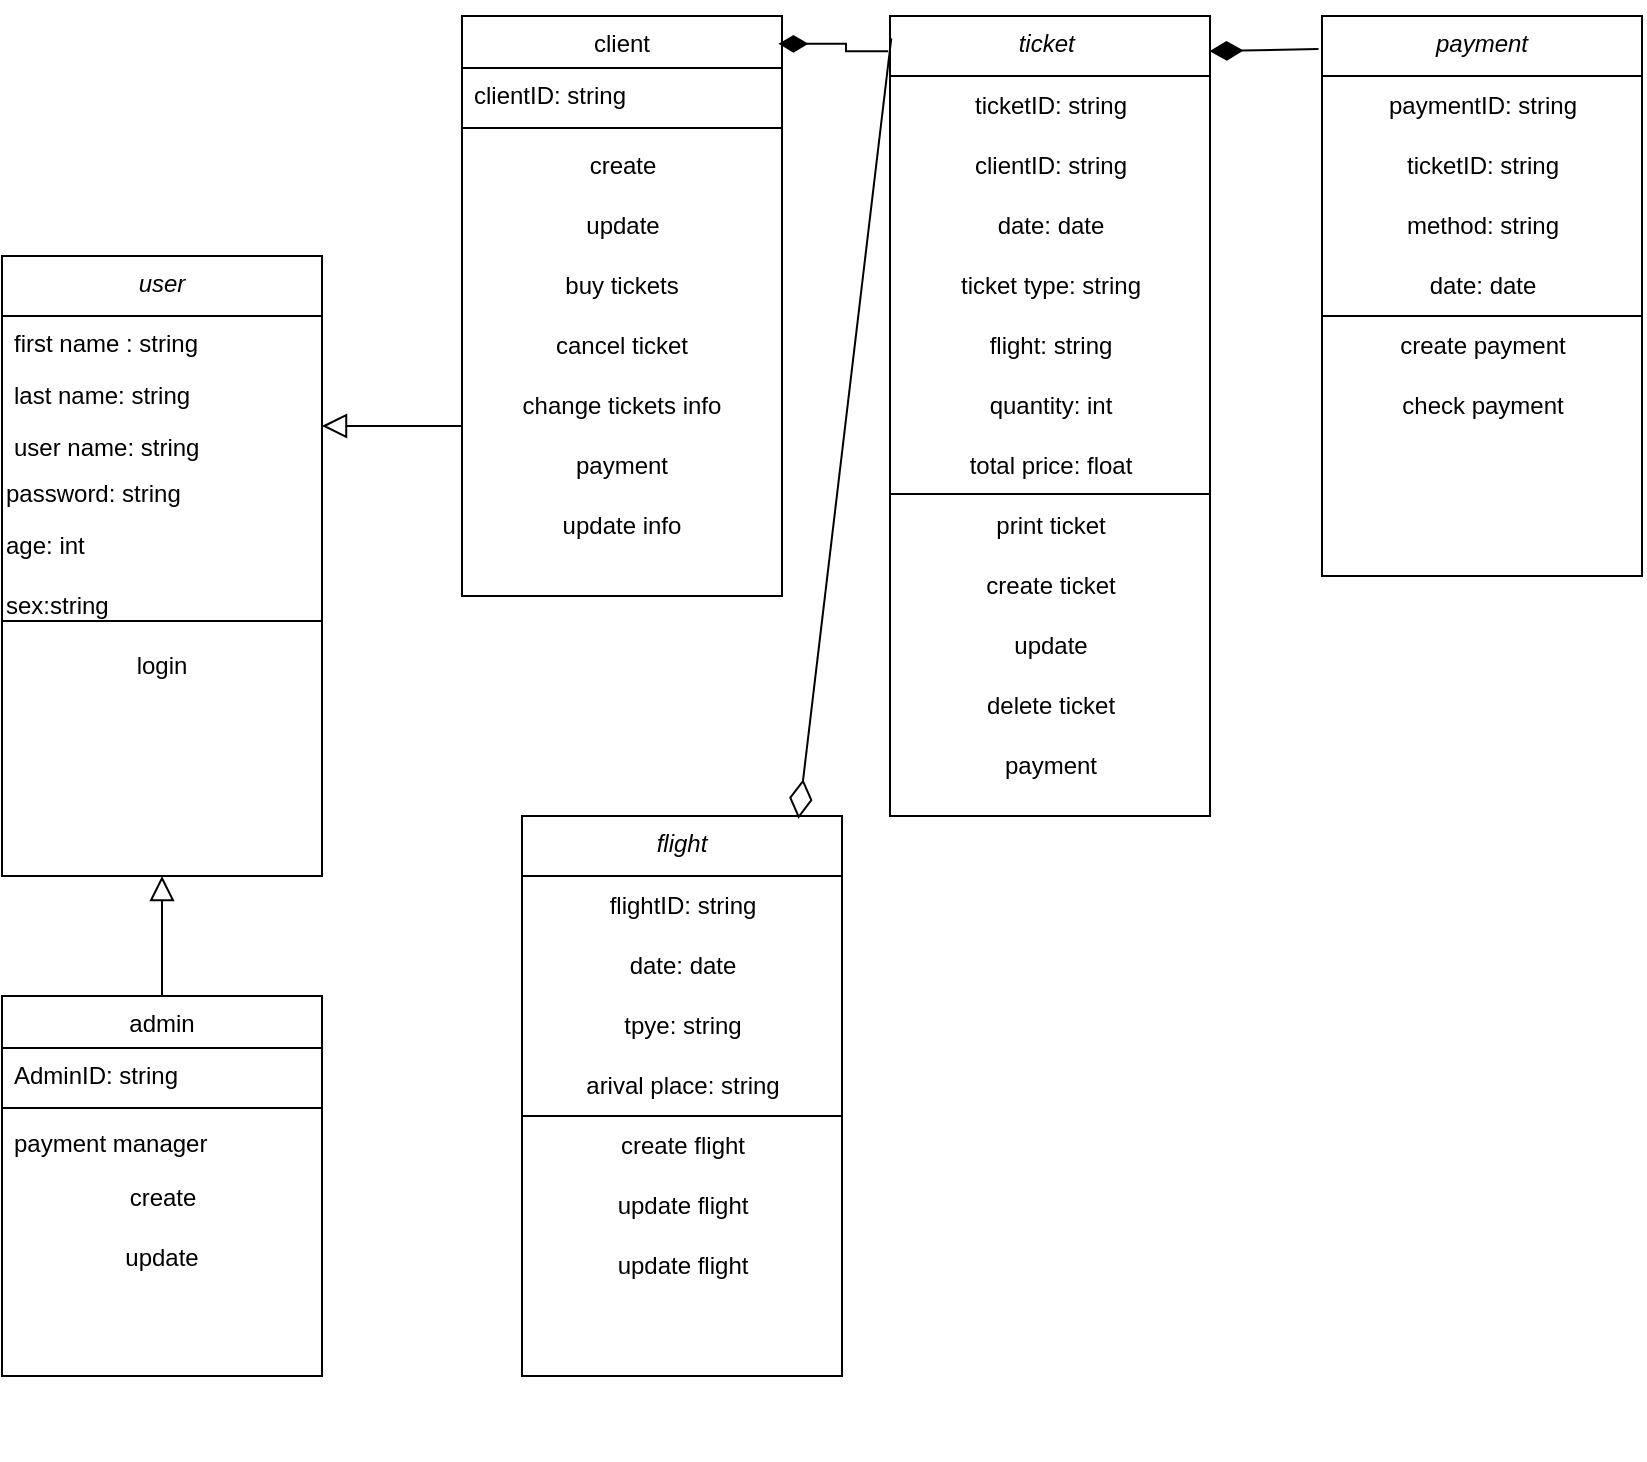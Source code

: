 <mxfile version="21.2.3" type="github">
  <diagram id="C5RBs43oDa-KdzZeNtuy" name="Page-1">
    <mxGraphModel dx="1994" dy="1815" grid="1" gridSize="10" guides="1" tooltips="1" connect="1" arrows="1" fold="1" page="1" pageScale="1" pageWidth="827" pageHeight="1169" math="0" shadow="0">
      <root>
        <mxCell id="WIyWlLk6GJQsqaUBKTNV-0" />
        <mxCell id="WIyWlLk6GJQsqaUBKTNV-1" parent="WIyWlLk6GJQsqaUBKTNV-0" />
        <mxCell id="zkfFHV4jXpPFQw0GAbJ--0" value="user" style="swimlane;fontStyle=2;align=center;verticalAlign=top;childLayout=stackLayout;horizontal=1;startSize=30;horizontalStack=0;resizeParent=1;resizeLast=0;collapsible=1;marginBottom=0;rounded=0;shadow=0;strokeWidth=1;" parent="WIyWlLk6GJQsqaUBKTNV-1" vertex="1">
          <mxGeometry x="-110" y="-430" width="160" height="310" as="geometry">
            <mxRectangle x="230" y="140" width="160" height="26" as="alternateBounds" />
          </mxGeometry>
        </mxCell>
        <mxCell id="zkfFHV4jXpPFQw0GAbJ--1" value="first name : string" style="text;align=left;verticalAlign=top;spacingLeft=4;spacingRight=4;overflow=hidden;rotatable=0;points=[[0,0.5],[1,0.5]];portConstraint=eastwest;" parent="zkfFHV4jXpPFQw0GAbJ--0" vertex="1">
          <mxGeometry y="30" width="160" height="26" as="geometry" />
        </mxCell>
        <mxCell id="zkfFHV4jXpPFQw0GAbJ--2" value="last name: string" style="text;align=left;verticalAlign=top;spacingLeft=4;spacingRight=4;overflow=hidden;rotatable=0;points=[[0,0.5],[1,0.5]];portConstraint=eastwest;rounded=0;shadow=0;html=0;" parent="zkfFHV4jXpPFQw0GAbJ--0" vertex="1">
          <mxGeometry y="56" width="160" height="26" as="geometry" />
        </mxCell>
        <mxCell id="zkfFHV4jXpPFQw0GAbJ--3" value="user name: string" style="text;align=left;verticalAlign=top;spacingLeft=4;spacingRight=4;overflow=hidden;rotatable=0;points=[[0,0.5],[1,0.5]];portConstraint=eastwest;rounded=0;shadow=0;html=0;" parent="zkfFHV4jXpPFQw0GAbJ--0" vertex="1">
          <mxGeometry y="82" width="160" height="26" as="geometry" />
        </mxCell>
        <mxCell id="0gSIe0dTJ3hI21bmTc2h-1" value="password: string" style="text;strokeColor=none;align=left;fillColor=none;html=1;verticalAlign=middle;whiteSpace=wrap;rounded=0;" parent="zkfFHV4jXpPFQw0GAbJ--0" vertex="1">
          <mxGeometry y="108" width="160" height="22" as="geometry" />
        </mxCell>
        <mxCell id="0gSIe0dTJ3hI21bmTc2h-8" value="age: int" style="text;strokeColor=none;align=left;fillColor=none;html=1;verticalAlign=middle;whiteSpace=wrap;rounded=0;" parent="zkfFHV4jXpPFQw0GAbJ--0" vertex="1">
          <mxGeometry y="130" width="160" height="30" as="geometry" />
        </mxCell>
        <mxCell id="0gSIe0dTJ3hI21bmTc2h-9" value="sex:string" style="text;strokeColor=none;align=left;fillColor=none;html=1;verticalAlign=middle;whiteSpace=wrap;rounded=0;" parent="zkfFHV4jXpPFQw0GAbJ--0" vertex="1">
          <mxGeometry y="160" width="160" height="30" as="geometry" />
        </mxCell>
        <mxCell id="0gSIe0dTJ3hI21bmTc2h-7" value="" style="endArrow=none;html=1;rounded=0;exitX=0;exitY=0.75;exitDx=0;exitDy=0;entryX=1;entryY=0.75;entryDx=0;entryDy=0;" parent="zkfFHV4jXpPFQw0GAbJ--0" source="0gSIe0dTJ3hI21bmTc2h-9" target="0gSIe0dTJ3hI21bmTc2h-9" edge="1">
          <mxGeometry width="50" height="50" relative="1" as="geometry">
            <mxPoint x="180" y="310" as="sourcePoint" />
            <mxPoint x="160" y="233" as="targetPoint" />
            <Array as="points" />
          </mxGeometry>
        </mxCell>
        <mxCell id="0gSIe0dTJ3hI21bmTc2h-12" value="login" style="text;strokeColor=none;align=center;fillColor=none;html=1;verticalAlign=middle;whiteSpace=wrap;rounded=0;" parent="zkfFHV4jXpPFQw0GAbJ--0" vertex="1">
          <mxGeometry y="190" width="160" height="30" as="geometry" />
        </mxCell>
        <mxCell id="zkfFHV4jXpPFQw0GAbJ--6" value="admin" style="swimlane;fontStyle=0;align=center;verticalAlign=top;childLayout=stackLayout;horizontal=1;startSize=26;horizontalStack=0;resizeParent=1;resizeLast=0;collapsible=1;marginBottom=0;rounded=0;shadow=0;strokeWidth=1;" parent="WIyWlLk6GJQsqaUBKTNV-1" vertex="1">
          <mxGeometry x="-110" y="-60" width="160" height="190" as="geometry">
            <mxRectangle x="130" y="380" width="160" height="26" as="alternateBounds" />
          </mxGeometry>
        </mxCell>
        <mxCell id="zkfFHV4jXpPFQw0GAbJ--8" value="AdminID: string" style="text;align=left;verticalAlign=top;spacingLeft=4;spacingRight=4;overflow=hidden;rotatable=0;points=[[0,0.5],[1,0.5]];portConstraint=eastwest;rounded=0;shadow=0;html=0;" parent="zkfFHV4jXpPFQw0GAbJ--6" vertex="1">
          <mxGeometry y="26" width="160" height="26" as="geometry" />
        </mxCell>
        <mxCell id="zkfFHV4jXpPFQw0GAbJ--9" value="" style="line;html=1;strokeWidth=1;align=left;verticalAlign=middle;spacingTop=-1;spacingLeft=3;spacingRight=3;rotatable=0;labelPosition=right;points=[];portConstraint=eastwest;" parent="zkfFHV4jXpPFQw0GAbJ--6" vertex="1">
          <mxGeometry y="52" width="160" height="8" as="geometry" />
        </mxCell>
        <mxCell id="zkfFHV4jXpPFQw0GAbJ--10" value="payment manager" style="text;align=left;verticalAlign=top;spacingLeft=4;spacingRight=4;overflow=hidden;rotatable=0;points=[[0,0.5],[1,0.5]];portConstraint=eastwest;fontStyle=0" parent="zkfFHV4jXpPFQw0GAbJ--6" vertex="1">
          <mxGeometry y="60" width="160" height="26" as="geometry" />
        </mxCell>
        <mxCell id="u1kH9IdFyBJ3f_GMtQhd-64" value="create" style="text;html=1;align=center;verticalAlign=middle;resizable=0;points=[];autosize=1;strokeColor=none;fillColor=none;" vertex="1" parent="zkfFHV4jXpPFQw0GAbJ--6">
          <mxGeometry y="86" width="160" height="30" as="geometry" />
        </mxCell>
        <mxCell id="u1kH9IdFyBJ3f_GMtQhd-66" value="update" style="text;strokeColor=none;align=center;fillColor=none;html=1;verticalAlign=middle;whiteSpace=wrap;rounded=0;" vertex="1" parent="zkfFHV4jXpPFQw0GAbJ--6">
          <mxGeometry y="116" width="160" height="30" as="geometry" />
        </mxCell>
        <mxCell id="zkfFHV4jXpPFQw0GAbJ--12" value="" style="endArrow=block;endSize=10;endFill=0;shadow=0;strokeWidth=1;rounded=0;edgeStyle=elbowEdgeStyle;elbow=vertical;" parent="WIyWlLk6GJQsqaUBKTNV-1" source="zkfFHV4jXpPFQw0GAbJ--6" target="zkfFHV4jXpPFQw0GAbJ--0" edge="1">
          <mxGeometry width="160" relative="1" as="geometry">
            <mxPoint x="200" y="203" as="sourcePoint" />
            <mxPoint x="200" y="203" as="targetPoint" />
          </mxGeometry>
        </mxCell>
        <mxCell id="zkfFHV4jXpPFQw0GAbJ--13" value="client" style="swimlane;fontStyle=0;align=center;verticalAlign=top;childLayout=stackLayout;horizontal=1;startSize=26;horizontalStack=0;resizeParent=1;resizeLast=0;collapsible=1;marginBottom=0;rounded=0;shadow=0;strokeWidth=1;" parent="WIyWlLk6GJQsqaUBKTNV-1" vertex="1">
          <mxGeometry x="120" y="-550" width="160" height="290" as="geometry">
            <mxRectangle x="340" y="380" width="170" height="26" as="alternateBounds" />
          </mxGeometry>
        </mxCell>
        <mxCell id="zkfFHV4jXpPFQw0GAbJ--14" value="clientID: string" style="text;align=left;verticalAlign=top;spacingLeft=4;spacingRight=4;overflow=hidden;rotatable=0;points=[[0,0.5],[1,0.5]];portConstraint=eastwest;" parent="zkfFHV4jXpPFQw0GAbJ--13" vertex="1">
          <mxGeometry y="26" width="160" height="26" as="geometry" />
        </mxCell>
        <mxCell id="zkfFHV4jXpPFQw0GAbJ--15" value="" style="line;html=1;strokeWidth=1;align=left;verticalAlign=middle;spacingTop=-1;spacingLeft=3;spacingRight=3;rotatable=0;labelPosition=right;points=[];portConstraint=eastwest;" parent="zkfFHV4jXpPFQw0GAbJ--13" vertex="1">
          <mxGeometry y="52" width="160" height="8" as="geometry" />
        </mxCell>
        <mxCell id="u1kH9IdFyBJ3f_GMtQhd-62" value="create" style="text;html=1;align=center;verticalAlign=middle;resizable=0;points=[];autosize=1;strokeColor=none;fillColor=none;" vertex="1" parent="zkfFHV4jXpPFQw0GAbJ--13">
          <mxGeometry y="60" width="160" height="30" as="geometry" />
        </mxCell>
        <mxCell id="u1kH9IdFyBJ3f_GMtQhd-63" value="update" style="text;html=1;align=center;verticalAlign=middle;resizable=0;points=[];autosize=1;strokeColor=none;fillColor=none;" vertex="1" parent="zkfFHV4jXpPFQw0GAbJ--13">
          <mxGeometry y="90" width="160" height="30" as="geometry" />
        </mxCell>
        <mxCell id="0gSIe0dTJ3hI21bmTc2h-13" value="buy tickets" style="text;strokeColor=none;align=center;fillColor=none;html=1;verticalAlign=middle;whiteSpace=wrap;rounded=0;" parent="zkfFHV4jXpPFQw0GAbJ--13" vertex="1">
          <mxGeometry y="120" width="160" height="30" as="geometry" />
        </mxCell>
        <mxCell id="0gSIe0dTJ3hI21bmTc2h-14" value="cancel ticket" style="text;strokeColor=none;align=center;fillColor=none;html=1;verticalAlign=middle;whiteSpace=wrap;rounded=0;" parent="zkfFHV4jXpPFQw0GAbJ--13" vertex="1">
          <mxGeometry y="150" width="160" height="30" as="geometry" />
        </mxCell>
        <mxCell id="0gSIe0dTJ3hI21bmTc2h-15" value="change tickets info" style="text;strokeColor=none;align=center;fillColor=none;html=1;verticalAlign=middle;whiteSpace=wrap;rounded=0;" parent="zkfFHV4jXpPFQw0GAbJ--13" vertex="1">
          <mxGeometry y="180" width="160" height="30" as="geometry" />
        </mxCell>
        <mxCell id="0gSIe0dTJ3hI21bmTc2h-16" value="payment" style="text;strokeColor=none;align=center;fillColor=none;html=1;verticalAlign=middle;whiteSpace=wrap;rounded=0;" parent="zkfFHV4jXpPFQw0GAbJ--13" vertex="1">
          <mxGeometry y="210" width="160" height="30" as="geometry" />
        </mxCell>
        <mxCell id="0gSIe0dTJ3hI21bmTc2h-18" value="update info" style="text;strokeColor=none;align=center;fillColor=none;html=1;verticalAlign=middle;whiteSpace=wrap;rounded=0;" parent="zkfFHV4jXpPFQw0GAbJ--13" vertex="1">
          <mxGeometry y="240" width="160" height="30" as="geometry" />
        </mxCell>
        <mxCell id="zkfFHV4jXpPFQw0GAbJ--16" value="" style="endArrow=block;endSize=10;endFill=0;shadow=0;strokeWidth=1;rounded=0;edgeStyle=elbowEdgeStyle;elbow=vertical;" parent="WIyWlLk6GJQsqaUBKTNV-1" source="zkfFHV4jXpPFQw0GAbJ--13" target="zkfFHV4jXpPFQw0GAbJ--0" edge="1">
          <mxGeometry width="160" relative="1" as="geometry">
            <mxPoint x="210" y="373" as="sourcePoint" />
            <mxPoint x="310" y="271" as="targetPoint" />
          </mxGeometry>
        </mxCell>
        <mxCell id="0gSIe0dTJ3hI21bmTc2h-4" value="" style="endArrow=none;html=1;rounded=0;" parent="WIyWlLk6GJQsqaUBKTNV-1" edge="1">
          <mxGeometry width="50" height="50" relative="1" as="geometry">
            <mxPoint x="210" y="170" as="sourcePoint" />
            <mxPoint x="210" y="170" as="targetPoint" />
          </mxGeometry>
        </mxCell>
        <mxCell id="0gSIe0dTJ3hI21bmTc2h-6" value="" style="endArrow=none;html=1;rounded=0;" parent="WIyWlLk6GJQsqaUBKTNV-1" edge="1">
          <mxGeometry width="50" height="50" relative="1" as="geometry">
            <mxPoint x="370" y="170" as="sourcePoint" />
            <mxPoint x="370" y="170" as="targetPoint" />
          </mxGeometry>
        </mxCell>
        <mxCell id="u1kH9IdFyBJ3f_GMtQhd-0" value="payment" style="swimlane;fontStyle=2;align=center;verticalAlign=top;childLayout=stackLayout;horizontal=1;startSize=30;horizontalStack=0;resizeParent=1;resizeLast=0;collapsible=1;marginBottom=0;rounded=0;shadow=0;strokeWidth=1;" vertex="1" parent="WIyWlLk6GJQsqaUBKTNV-1">
          <mxGeometry x="550" y="-550" width="160" height="280" as="geometry">
            <mxRectangle x="230" y="140" width="160" height="26" as="alternateBounds" />
          </mxGeometry>
        </mxCell>
        <mxCell id="u1kH9IdFyBJ3f_GMtQhd-10" value="paymentID: string" style="text;html=1;align=center;verticalAlign=middle;resizable=0;points=[];autosize=1;strokeColor=none;fillColor=none;" vertex="1" parent="u1kH9IdFyBJ3f_GMtQhd-0">
          <mxGeometry y="30" width="160" height="30" as="geometry" />
        </mxCell>
        <mxCell id="u1kH9IdFyBJ3f_GMtQhd-39" value="ticketID: string" style="text;html=1;align=center;verticalAlign=middle;resizable=0;points=[];autosize=1;strokeColor=none;fillColor=none;" vertex="1" parent="u1kH9IdFyBJ3f_GMtQhd-0">
          <mxGeometry y="60" width="160" height="30" as="geometry" />
        </mxCell>
        <mxCell id="u1kH9IdFyBJ3f_GMtQhd-40" value="method: string" style="text;html=1;align=center;verticalAlign=middle;resizable=0;points=[];autosize=1;strokeColor=none;fillColor=none;" vertex="1" parent="u1kH9IdFyBJ3f_GMtQhd-0">
          <mxGeometry y="90" width="160" height="30" as="geometry" />
        </mxCell>
        <mxCell id="u1kH9IdFyBJ3f_GMtQhd-41" value="date: date" style="text;html=1;align=center;verticalAlign=middle;resizable=0;points=[];autosize=1;strokeColor=none;fillColor=none;" vertex="1" parent="u1kH9IdFyBJ3f_GMtQhd-0">
          <mxGeometry y="120" width="160" height="30" as="geometry" />
        </mxCell>
        <mxCell id="u1kH9IdFyBJ3f_GMtQhd-7" value="" style="endArrow=none;html=1;rounded=0;exitX=0;exitY=0.75;exitDx=0;exitDy=0;entryX=1;entryY=0.75;entryDx=0;entryDy=0;" edge="1" parent="u1kH9IdFyBJ3f_GMtQhd-0">
          <mxGeometry width="50" height="50" relative="1" as="geometry">
            <mxPoint y="150" as="sourcePoint" />
            <mxPoint x="160" y="150" as="targetPoint" />
            <Array as="points" />
          </mxGeometry>
        </mxCell>
        <mxCell id="u1kH9IdFyBJ3f_GMtQhd-43" value="create payment" style="text;html=1;align=center;verticalAlign=middle;resizable=0;points=[];autosize=1;strokeColor=none;fillColor=none;" vertex="1" parent="u1kH9IdFyBJ3f_GMtQhd-0">
          <mxGeometry y="150" width="160" height="30" as="geometry" />
        </mxCell>
        <mxCell id="u1kH9IdFyBJ3f_GMtQhd-44" value="check payment" style="text;html=1;align=center;verticalAlign=middle;resizable=0;points=[];autosize=1;strokeColor=none;fillColor=none;" vertex="1" parent="u1kH9IdFyBJ3f_GMtQhd-0">
          <mxGeometry y="180" width="160" height="30" as="geometry" />
        </mxCell>
        <mxCell id="u1kH9IdFyBJ3f_GMtQhd-18" value="ticket " style="swimlane;fontStyle=2;align=center;verticalAlign=top;childLayout=stackLayout;horizontal=1;startSize=30;horizontalStack=0;resizeParent=1;resizeLast=0;collapsible=1;marginBottom=0;rounded=0;shadow=0;strokeWidth=1;" vertex="1" parent="WIyWlLk6GJQsqaUBKTNV-1">
          <mxGeometry x="334" y="-550" width="160" height="400" as="geometry">
            <mxRectangle x="230" y="140" width="160" height="26" as="alternateBounds" />
          </mxGeometry>
        </mxCell>
        <mxCell id="u1kH9IdFyBJ3f_GMtQhd-19" value="ticketID: string" style="text;html=1;align=center;verticalAlign=middle;resizable=0;points=[];autosize=1;strokeColor=none;fillColor=none;" vertex="1" parent="u1kH9IdFyBJ3f_GMtQhd-18">
          <mxGeometry y="30" width="160" height="30" as="geometry" />
        </mxCell>
        <mxCell id="u1kH9IdFyBJ3f_GMtQhd-23" value="clientID: string" style="text;html=1;align=center;verticalAlign=middle;resizable=0;points=[];autosize=1;strokeColor=none;fillColor=none;" vertex="1" parent="u1kH9IdFyBJ3f_GMtQhd-18">
          <mxGeometry y="60" width="160" height="30" as="geometry" />
        </mxCell>
        <mxCell id="u1kH9IdFyBJ3f_GMtQhd-24" value="date: date" style="text;html=1;align=center;verticalAlign=middle;resizable=0;points=[];autosize=1;strokeColor=none;fillColor=none;" vertex="1" parent="u1kH9IdFyBJ3f_GMtQhd-18">
          <mxGeometry y="90" width="160" height="30" as="geometry" />
        </mxCell>
        <mxCell id="u1kH9IdFyBJ3f_GMtQhd-25" value="ticket type: string" style="text;html=1;align=center;verticalAlign=middle;resizable=0;points=[];autosize=1;strokeColor=none;fillColor=none;" vertex="1" parent="u1kH9IdFyBJ3f_GMtQhd-18">
          <mxGeometry y="120" width="160" height="30" as="geometry" />
        </mxCell>
        <mxCell id="u1kH9IdFyBJ3f_GMtQhd-26" value="flight: string" style="text;html=1;align=center;verticalAlign=middle;resizable=0;points=[];autosize=1;strokeColor=none;fillColor=none;" vertex="1" parent="u1kH9IdFyBJ3f_GMtQhd-18">
          <mxGeometry y="150" width="160" height="30" as="geometry" />
        </mxCell>
        <mxCell id="u1kH9IdFyBJ3f_GMtQhd-27" value="quantity: int" style="text;html=1;align=center;verticalAlign=middle;resizable=0;points=[];autosize=1;strokeColor=none;fillColor=none;" vertex="1" parent="u1kH9IdFyBJ3f_GMtQhd-18">
          <mxGeometry y="180" width="160" height="30" as="geometry" />
        </mxCell>
        <mxCell id="u1kH9IdFyBJ3f_GMtQhd-29" value="total price: float" style="text;html=1;align=center;verticalAlign=middle;resizable=0;points=[];autosize=1;strokeColor=none;fillColor=none;" vertex="1" parent="u1kH9IdFyBJ3f_GMtQhd-18">
          <mxGeometry y="210" width="160" height="30" as="geometry" />
        </mxCell>
        <mxCell id="u1kH9IdFyBJ3f_GMtQhd-20" value="" style="endArrow=none;html=1;rounded=0;exitX=0;exitY=0.75;exitDx=0;exitDy=0;entryX=1;entryY=0.75;entryDx=0;entryDy=0;" edge="1" parent="u1kH9IdFyBJ3f_GMtQhd-18">
          <mxGeometry width="50" height="50" relative="1" as="geometry">
            <mxPoint y="239" as="sourcePoint" />
            <mxPoint x="160" y="239" as="targetPoint" />
            <Array as="points" />
          </mxGeometry>
        </mxCell>
        <mxCell id="u1kH9IdFyBJ3f_GMtQhd-32" value="print ticket" style="text;html=1;align=center;verticalAlign=middle;resizable=0;points=[];autosize=1;strokeColor=none;fillColor=none;" vertex="1" parent="u1kH9IdFyBJ3f_GMtQhd-18">
          <mxGeometry y="240" width="160" height="30" as="geometry" />
        </mxCell>
        <mxCell id="u1kH9IdFyBJ3f_GMtQhd-33" value="create ticket" style="text;html=1;align=center;verticalAlign=middle;resizable=0;points=[];autosize=1;strokeColor=none;fillColor=none;" vertex="1" parent="u1kH9IdFyBJ3f_GMtQhd-18">
          <mxGeometry y="270" width="160" height="30" as="geometry" />
        </mxCell>
        <mxCell id="u1kH9IdFyBJ3f_GMtQhd-34" value="update" style="text;html=1;align=center;verticalAlign=middle;resizable=0;points=[];autosize=1;strokeColor=none;fillColor=none;" vertex="1" parent="u1kH9IdFyBJ3f_GMtQhd-18">
          <mxGeometry y="300" width="160" height="30" as="geometry" />
        </mxCell>
        <mxCell id="u1kH9IdFyBJ3f_GMtQhd-35" value="delete ticket" style="text;html=1;align=center;verticalAlign=middle;resizable=0;points=[];autosize=1;strokeColor=none;fillColor=none;" vertex="1" parent="u1kH9IdFyBJ3f_GMtQhd-18">
          <mxGeometry y="330" width="160" height="30" as="geometry" />
        </mxCell>
        <mxCell id="u1kH9IdFyBJ3f_GMtQhd-38" value="payment" style="text;html=1;align=center;verticalAlign=middle;resizable=0;points=[];autosize=1;strokeColor=none;fillColor=none;" vertex="1" parent="u1kH9IdFyBJ3f_GMtQhd-18">
          <mxGeometry y="360" width="160" height="30" as="geometry" />
        </mxCell>
        <mxCell id="u1kH9IdFyBJ3f_GMtQhd-45" value="" style="endArrow=diamondThin;html=1;rounded=0;entryX=0.999;entryY=0.044;entryDx=0;entryDy=0;exitX=-0.011;exitY=0.059;exitDx=0;exitDy=0;exitPerimeter=0;entryPerimeter=0;endFill=1;endSize=14;" edge="1" parent="WIyWlLk6GJQsqaUBKTNV-1" source="u1kH9IdFyBJ3f_GMtQhd-0" target="u1kH9IdFyBJ3f_GMtQhd-18">
          <mxGeometry width="50" height="50" relative="1" as="geometry">
            <mxPoint x="390" y="-240" as="sourcePoint" />
            <mxPoint x="440" y="-290" as="targetPoint" />
          </mxGeometry>
        </mxCell>
        <mxCell id="u1kH9IdFyBJ3f_GMtQhd-37" style="edgeStyle=orthogonalEdgeStyle;orthogonalLoop=1;jettySize=auto;html=1;exitX=-0.006;exitY=0.044;exitDx=0;exitDy=0;entryX=0.989;entryY=0.048;entryDx=0;entryDy=0;entryPerimeter=0;rounded=0;endWidth=12;endArrow=diamondThin;endFill=1;strokeWidth=1;endSize=12;exitPerimeter=0;" edge="1" parent="WIyWlLk6GJQsqaUBKTNV-1" source="u1kH9IdFyBJ3f_GMtQhd-18" target="zkfFHV4jXpPFQw0GAbJ--13">
          <mxGeometry relative="1" as="geometry" />
        </mxCell>
        <mxCell id="u1kH9IdFyBJ3f_GMtQhd-46" value="flight" style="swimlane;fontStyle=2;align=center;verticalAlign=top;childLayout=stackLayout;horizontal=1;startSize=30;horizontalStack=0;resizeParent=1;resizeLast=0;collapsible=1;marginBottom=0;rounded=0;shadow=0;strokeWidth=1;" vertex="1" parent="WIyWlLk6GJQsqaUBKTNV-1">
          <mxGeometry x="150" y="-150" width="160" height="280" as="geometry">
            <mxRectangle x="230" y="140" width="160" height="26" as="alternateBounds" />
          </mxGeometry>
        </mxCell>
        <mxCell id="u1kH9IdFyBJ3f_GMtQhd-47" value="flightID: string" style="text;html=1;align=center;verticalAlign=middle;resizable=0;points=[];autosize=1;strokeColor=none;fillColor=none;" vertex="1" parent="u1kH9IdFyBJ3f_GMtQhd-46">
          <mxGeometry y="30" width="160" height="30" as="geometry" />
        </mxCell>
        <mxCell id="u1kH9IdFyBJ3f_GMtQhd-50" value="date: date" style="text;html=1;align=center;verticalAlign=middle;resizable=0;points=[];autosize=1;strokeColor=none;fillColor=none;" vertex="1" parent="u1kH9IdFyBJ3f_GMtQhd-46">
          <mxGeometry y="60" width="160" height="30" as="geometry" />
        </mxCell>
        <mxCell id="u1kH9IdFyBJ3f_GMtQhd-51" value="" style="endArrow=none;html=1;rounded=0;exitX=0;exitY=0.75;exitDx=0;exitDy=0;entryX=1;entryY=0.75;entryDx=0;entryDy=0;" edge="1" parent="u1kH9IdFyBJ3f_GMtQhd-46">
          <mxGeometry width="50" height="50" relative="1" as="geometry">
            <mxPoint y="150" as="sourcePoint" />
            <mxPoint x="160" y="150" as="targetPoint" />
            <Array as="points" />
          </mxGeometry>
        </mxCell>
        <mxCell id="u1kH9IdFyBJ3f_GMtQhd-54" value="tpye: string" style="text;html=1;align=center;verticalAlign=middle;resizable=0;points=[];autosize=1;strokeColor=none;fillColor=none;" vertex="1" parent="u1kH9IdFyBJ3f_GMtQhd-46">
          <mxGeometry y="90" width="160" height="30" as="geometry" />
        </mxCell>
        <mxCell id="u1kH9IdFyBJ3f_GMtQhd-55" value="arival place: string" style="text;html=1;align=center;verticalAlign=middle;resizable=0;points=[];autosize=1;strokeColor=none;fillColor=none;" vertex="1" parent="u1kH9IdFyBJ3f_GMtQhd-46">
          <mxGeometry y="120" width="160" height="30" as="geometry" />
        </mxCell>
        <mxCell id="u1kH9IdFyBJ3f_GMtQhd-56" value="create flight" style="text;html=1;align=center;verticalAlign=middle;resizable=0;points=[];autosize=1;strokeColor=none;fillColor=none;" vertex="1" parent="u1kH9IdFyBJ3f_GMtQhd-46">
          <mxGeometry y="150" width="160" height="30" as="geometry" />
        </mxCell>
        <mxCell id="u1kH9IdFyBJ3f_GMtQhd-58" value="update flight" style="text;html=1;align=center;verticalAlign=middle;resizable=0;points=[];autosize=1;strokeColor=none;fillColor=none;" vertex="1" parent="u1kH9IdFyBJ3f_GMtQhd-46">
          <mxGeometry y="180" width="160" height="30" as="geometry" />
        </mxCell>
        <mxCell id="u1kH9IdFyBJ3f_GMtQhd-59" value="update flight" style="text;html=1;align=center;verticalAlign=middle;resizable=0;points=[];autosize=1;strokeColor=none;fillColor=none;" vertex="1" parent="u1kH9IdFyBJ3f_GMtQhd-46">
          <mxGeometry y="210" width="160" height="30" as="geometry" />
        </mxCell>
        <mxCell id="u1kH9IdFyBJ3f_GMtQhd-68" value="" style="endArrow=none;html=1;rounded=0;entryX=0.004;entryY=0.028;entryDx=0;entryDy=0;entryPerimeter=0;exitX=0.864;exitY=0.005;exitDx=0;exitDy=0;exitPerimeter=0;startArrow=diamondThin;startFill=0;startSize=17;" edge="1" parent="WIyWlLk6GJQsqaUBKTNV-1" source="u1kH9IdFyBJ3f_GMtQhd-46" target="u1kH9IdFyBJ3f_GMtQhd-18">
          <mxGeometry width="50" height="50" relative="1" as="geometry">
            <mxPoint x="440" y="-310" as="sourcePoint" />
            <mxPoint x="490" y="-360" as="targetPoint" />
          </mxGeometry>
        </mxCell>
      </root>
    </mxGraphModel>
  </diagram>
</mxfile>
